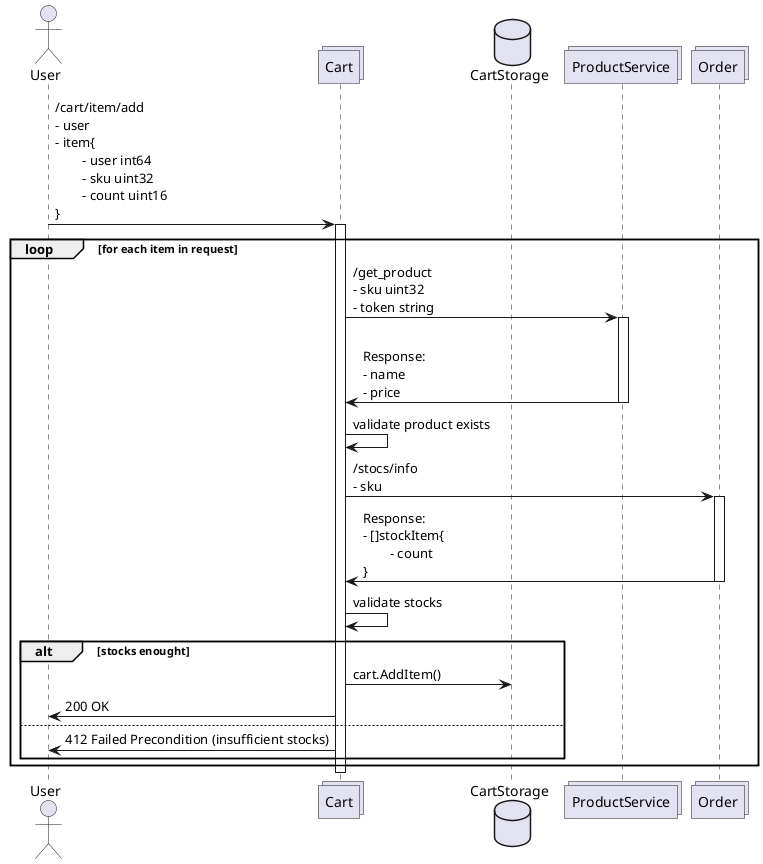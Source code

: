 @startuml

actor User as u
collections Cart as c
database CartStorage as cs
collections ProductService as p
collections Order as o

u -> c : /cart/item/add\n- user\n- item{\n\t- user int64\n\t- sku uint32\n\t- count uint16\n}
activate c
loop for each item in request
  c -> p : /get_product\n- sku uint32\n- token string
  activate p
  p -> c : \nResponse:\n- name\n- price
  deactivate p
  c -> c : validate product exists

  c -> o : /stocs/info\n- sku
  activate o
  o -> c : Response:\n- []stockItem{\n\t- count\n}
  deactivate o
  c -> c : validate stocks
  alt stocks enought
    c -> cs : cart.AddItem()
    c -> u : 200 OK
  else
    c -> u : 412 Failed Precondition (insufficient stocks)
  end
end
deactivate c

@enduml